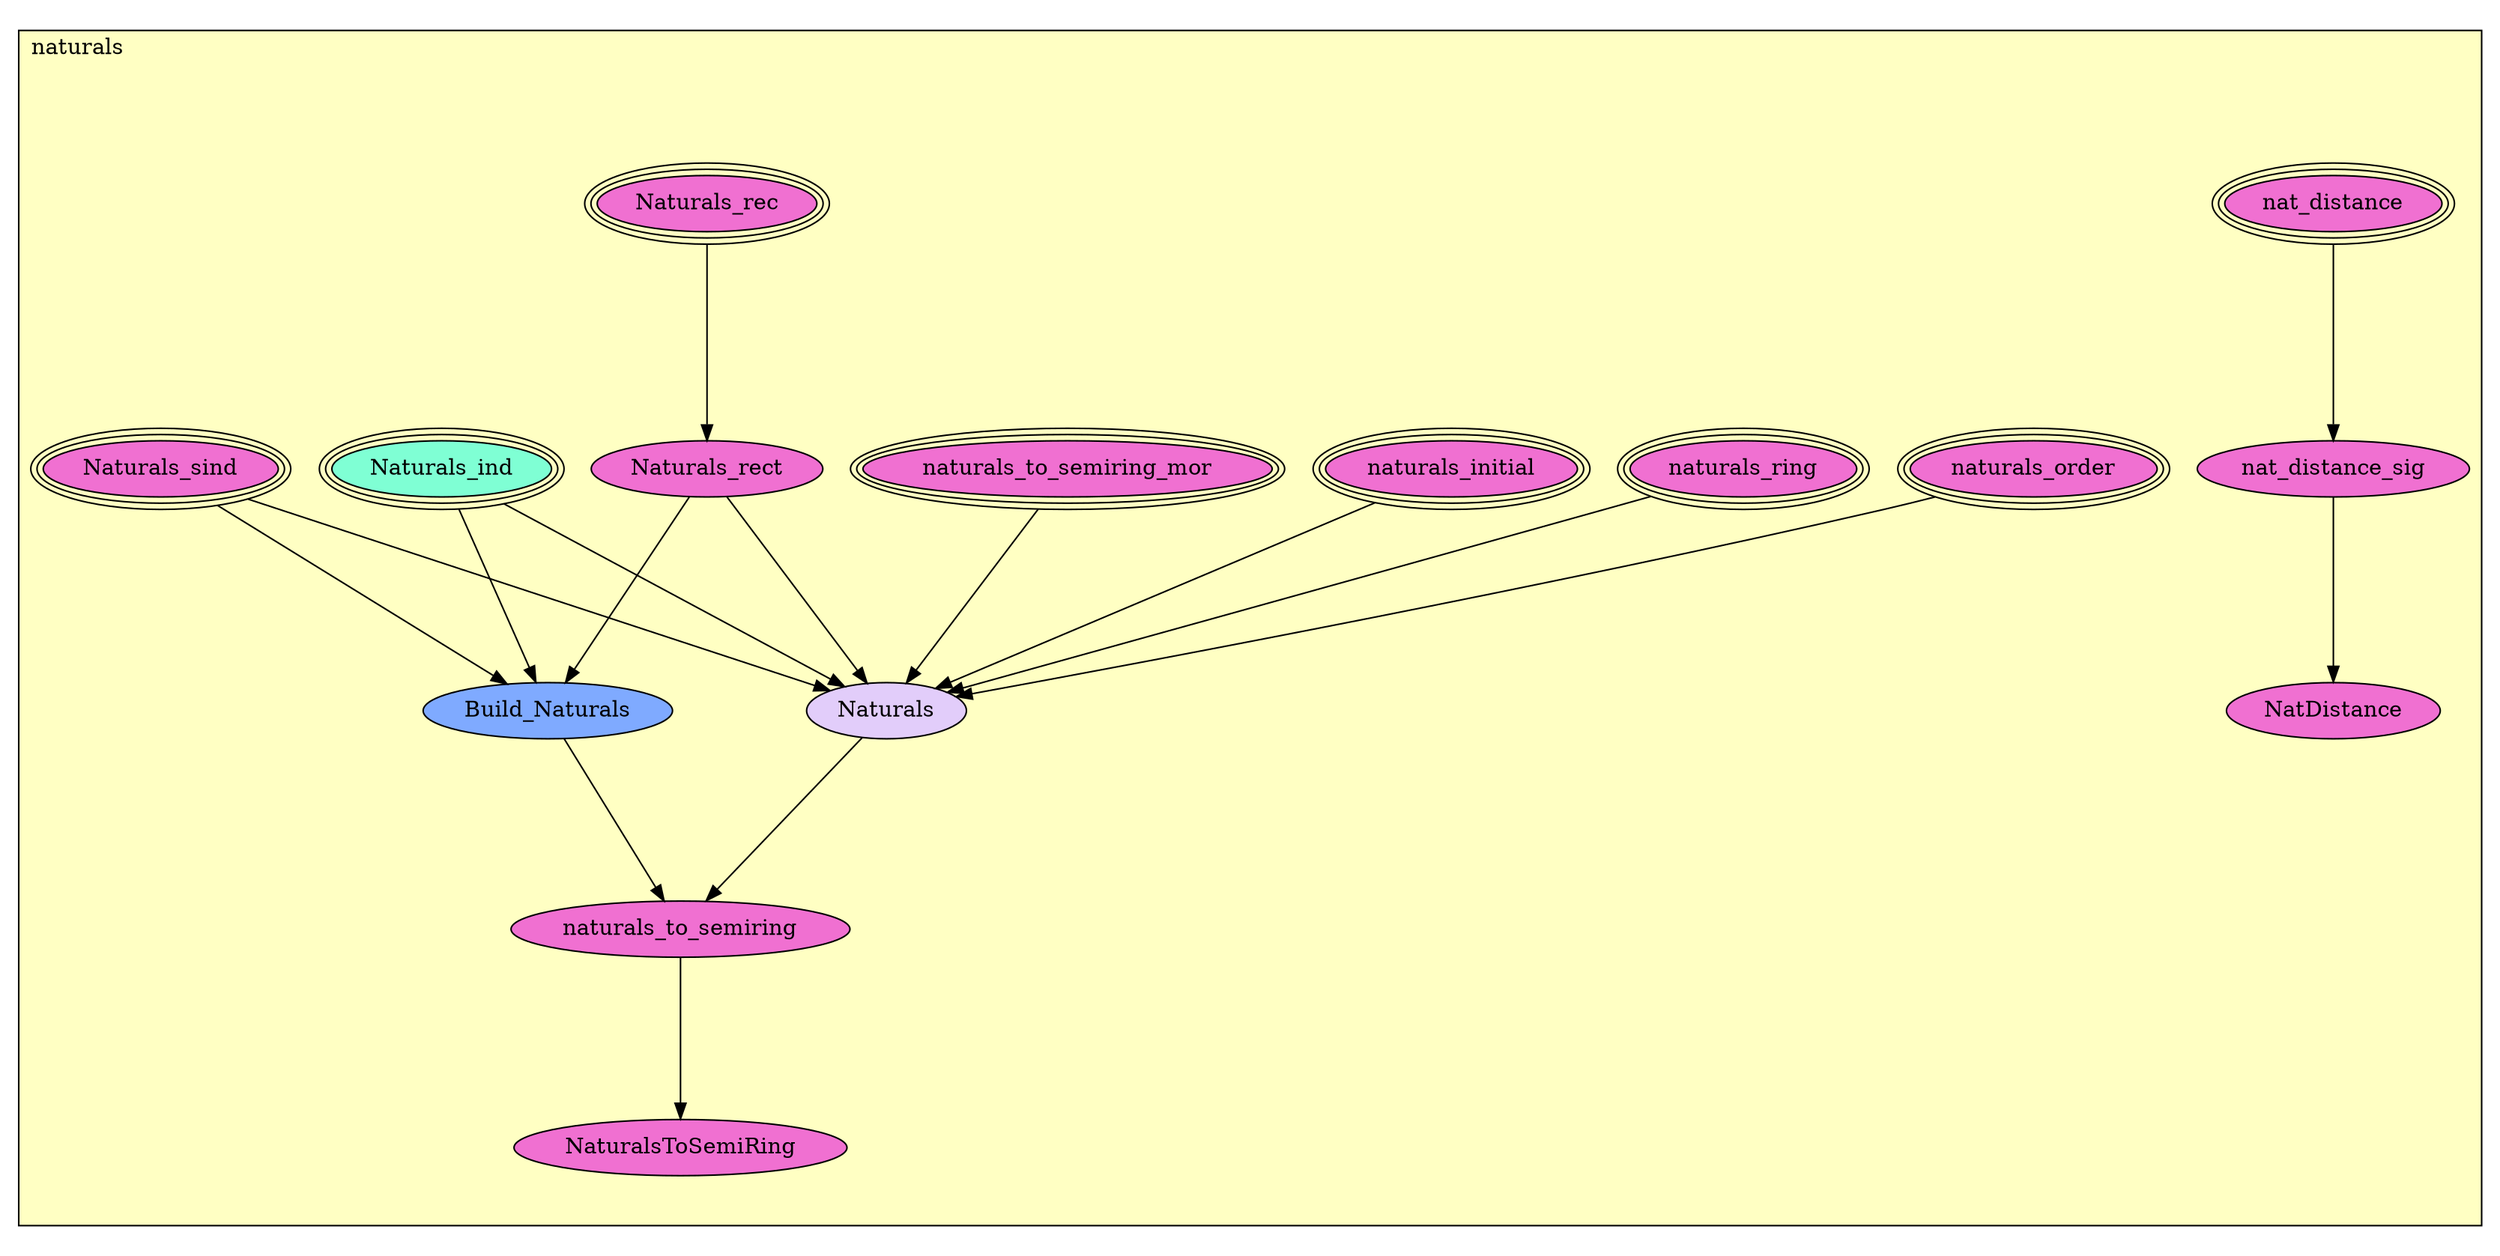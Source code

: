 digraph HoTT_Classes_interfaces_naturals {
  graph [ratio=0.5]
  node [style=filled]
naturals_nat_distance [label="nat_distance", URL=<naturals.html#nat_distance>, peripheries=3, fillcolor="#F070D1"] ;
naturals_nat_distance_sig [label="nat_distance_sig", URL=<naturals.html#nat_distance_sig>, fillcolor="#F070D1"] ;
naturals_NatDistance [label="NatDistance", URL=<naturals.html#NatDistance>, fillcolor="#F070D1"] ;
naturals_naturals_initial [label="naturals_initial", URL=<naturals.html#naturals_initial>, peripheries=3, fillcolor="#F070D1"] ;
naturals_naturals_to_semiring_mor [label="naturals_to_semiring_mor", URL=<naturals.html#naturals_to_semiring_mor>, peripheries=3, fillcolor="#F070D1"] ;
naturals_naturals_order [label="naturals_order", URL=<naturals.html#naturals_order>, peripheries=3, fillcolor="#F070D1"] ;
naturals_naturals_ring [label="naturals_ring", URL=<naturals.html#naturals_ring>, peripheries=3, fillcolor="#F070D1"] ;
naturals_Naturals_sind [label="Naturals_sind", URL=<naturals.html#Naturals_sind>, peripheries=3, fillcolor="#F070D1"] ;
naturals_Naturals_rec [label="Naturals_rec", URL=<naturals.html#Naturals_rec>, peripheries=3, fillcolor="#F070D1"] ;
naturals_Naturals_ind [label="Naturals_ind", URL=<naturals.html#Naturals_ind>, peripheries=3, fillcolor="#7FFFD4"] ;
naturals_Naturals_rect [label="Naturals_rect", URL=<naturals.html#Naturals_rect>, fillcolor="#F070D1"] ;
naturals_Build_Naturals [label="Build_Naturals", URL=<naturals.html#Build_Naturals>, fillcolor="#7FAAFF"] ;
naturals_Naturals [label="Naturals", URL=<naturals.html#Naturals>, fillcolor="#E2CDFA"] ;
naturals_naturals_to_semiring [label="naturals_to_semiring", URL=<naturals.html#naturals_to_semiring>, fillcolor="#F070D1"] ;
naturals_NaturalsToSemiRing [label="NaturalsToSemiRing", URL=<naturals.html#NaturalsToSemiRing>, fillcolor="#F070D1"] ;
  naturals_nat_distance -> naturals_nat_distance_sig [] ;
  naturals_nat_distance_sig -> naturals_NatDistance [] ;
  naturals_naturals_initial -> naturals_Naturals [] ;
  naturals_naturals_to_semiring_mor -> naturals_Naturals [] ;
  naturals_naturals_order -> naturals_Naturals [] ;
  naturals_naturals_ring -> naturals_Naturals [] ;
  naturals_Naturals_sind -> naturals_Build_Naturals [] ;
  naturals_Naturals_sind -> naturals_Naturals [] ;
  naturals_Naturals_rec -> naturals_Naturals_rect [] ;
  naturals_Naturals_ind -> naturals_Build_Naturals [] ;
  naturals_Naturals_ind -> naturals_Naturals [] ;
  naturals_Naturals_rect -> naturals_Build_Naturals [] ;
  naturals_Naturals_rect -> naturals_Naturals [] ;
  naturals_Build_Naturals -> naturals_naturals_to_semiring [] ;
  naturals_Naturals -> naturals_naturals_to_semiring [] ;
  naturals_naturals_to_semiring -> naturals_NaturalsToSemiRing [] ;
subgraph cluster_naturals { label="naturals"; fillcolor="#FFFFC3"; labeljust=l; style=filled 
naturals_NaturalsToSemiRing; naturals_naturals_to_semiring; naturals_Naturals; naturals_Build_Naturals; naturals_Naturals_rect; naturals_Naturals_ind; naturals_Naturals_rec; naturals_Naturals_sind; naturals_naturals_ring; naturals_naturals_order; naturals_naturals_to_semiring_mor; naturals_naturals_initial; naturals_NatDistance; naturals_nat_distance_sig; naturals_nat_distance; };
} /* END */
